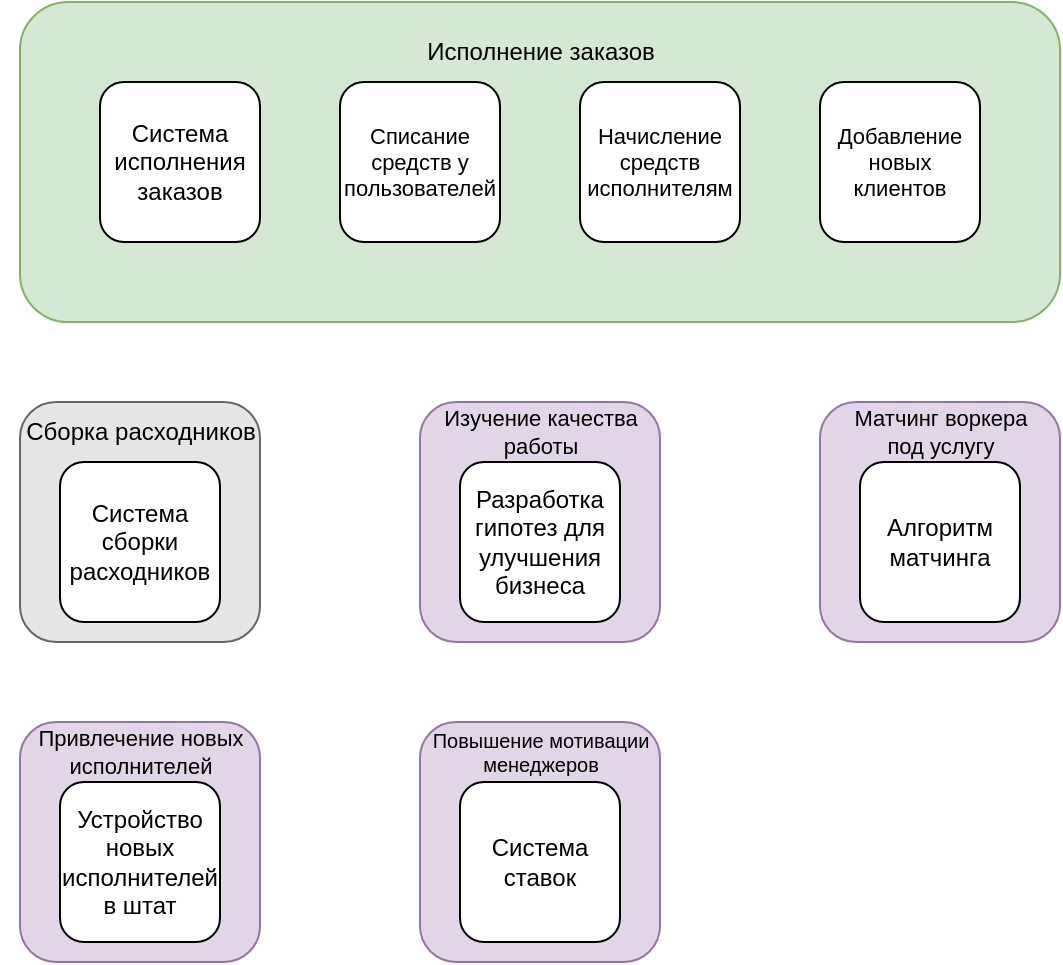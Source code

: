 <mxfile version="26.0.4">
  <diagram name="Page-1" id="cBATo5Cm4NL-kuj8FKrh">
    <mxGraphModel dx="1434" dy="844" grid="1" gridSize="10" guides="1" tooltips="1" connect="1" arrows="1" fold="1" page="1" pageScale="1" pageWidth="1169" pageHeight="827" math="0" shadow="0">
      <root>
        <mxCell id="0" />
        <mxCell id="1" parent="0" />
        <mxCell id="KOd4zk1bxHOUvbGizJSH-9" value="" style="rounded=1;whiteSpace=wrap;html=1;fillColor=#d5e8d4;strokeColor=#82b366;" vertex="1" parent="1">
          <mxGeometry x="220" y="80" width="520" height="160" as="geometry" />
        </mxCell>
        <mxCell id="KOd4zk1bxHOUvbGizJSH-2" value="Система исполнения заказов" style="whiteSpace=wrap;html=1;aspect=fixed;rounded=1;strokeColor=default;align=center;verticalAlign=middle;fontFamily=Helvetica;fontSize=12;fontColor=default;fillColor=default;" vertex="1" parent="1">
          <mxGeometry x="260" y="120" width="80" height="80" as="geometry" />
        </mxCell>
        <mxCell id="KOd4zk1bxHOUvbGizJSH-4" value="Списание средств у пользователей" style="whiteSpace=wrap;html=1;aspect=fixed;rounded=1;strokeColor=default;align=center;verticalAlign=middle;fontFamily=Helvetica;fontSize=11;fontColor=default;fillColor=default;" vertex="1" parent="1">
          <mxGeometry x="380" y="120" width="80" height="80" as="geometry" />
        </mxCell>
        <mxCell id="KOd4zk1bxHOUvbGizJSH-8" value="Начисление средств исполнителям" style="whiteSpace=wrap;html=1;aspect=fixed;rounded=1;strokeColor=default;align=center;verticalAlign=middle;fontFamily=Helvetica;fontSize=11;fontColor=default;fillColor=default;" vertex="1" parent="1">
          <mxGeometry x="500" y="120" width="80" height="80" as="geometry" />
        </mxCell>
        <mxCell id="KOd4zk1bxHOUvbGizJSH-10" value="Исполнение заказов" style="text;html=1;align=center;verticalAlign=middle;resizable=0;points=[];autosize=1;strokeColor=none;fillColor=none;" vertex="1" parent="1">
          <mxGeometry x="410" y="90" width="140" height="30" as="geometry" />
        </mxCell>
        <mxCell id="KOd4zk1bxHOUvbGizJSH-11" value="" style="rounded=1;whiteSpace=wrap;html=1;fillColor=#E6E6E6;strokeColor=#666666;fontColor=#333333;" vertex="1" parent="1">
          <mxGeometry x="220" y="280" width="120" height="120" as="geometry" />
        </mxCell>
        <mxCell id="KOd4zk1bxHOUvbGizJSH-3" value="Система сборки расходников" style="whiteSpace=wrap;html=1;aspect=fixed;rounded=1;strokeColor=default;align=center;verticalAlign=middle;fontFamily=Helvetica;fontSize=12;fontColor=default;fillColor=default;" vertex="1" parent="1">
          <mxGeometry x="240" y="310" width="80" height="80" as="geometry" />
        </mxCell>
        <mxCell id="KOd4zk1bxHOUvbGizJSH-12" value="Сборка расходников" style="text;html=1;align=center;verticalAlign=middle;resizable=0;points=[];autosize=1;strokeColor=none;fillColor=none;" vertex="1" parent="1">
          <mxGeometry x="210" y="280" width="140" height="30" as="geometry" />
        </mxCell>
        <mxCell id="KOd4zk1bxHOUvbGizJSH-13" value="" style="rounded=1;whiteSpace=wrap;html=1;fillColor=#e1d5e7;strokeColor=#9673a6;" vertex="1" parent="1">
          <mxGeometry x="420" y="280" width="120" height="120" as="geometry" />
        </mxCell>
        <mxCell id="KOd4zk1bxHOUvbGizJSH-14" value="Изучение качества&lt;div&gt;работы&lt;/div&gt;" style="text;html=1;align=center;verticalAlign=middle;resizable=0;points=[];autosize=1;strokeColor=none;fillColor=none;fontSize=11;" vertex="1" parent="1">
          <mxGeometry x="420" y="275" width="120" height="40" as="geometry" />
        </mxCell>
        <mxCell id="KOd4zk1bxHOUvbGizJSH-15" value="" style="rounded=1;whiteSpace=wrap;html=1;fillColor=#e1d5e7;strokeColor=#9673a6;" vertex="1" parent="1">
          <mxGeometry x="620" y="280" width="120" height="120" as="geometry" />
        </mxCell>
        <mxCell id="KOd4zk1bxHOUvbGizJSH-16" value="Матчинг воркера&lt;div&gt;под услугу&lt;/div&gt;" style="text;html=1;align=center;verticalAlign=middle;resizable=0;points=[];autosize=1;strokeColor=none;fillColor=none;fontSize=11;" vertex="1" parent="1">
          <mxGeometry x="625" y="275" width="110" height="40" as="geometry" />
        </mxCell>
        <mxCell id="KOd4zk1bxHOUvbGizJSH-17" value="" style="rounded=1;whiteSpace=wrap;html=1;fillColor=#e1d5e7;strokeColor=#9673a6;" vertex="1" parent="1">
          <mxGeometry x="220" y="440" width="120" height="120" as="geometry" />
        </mxCell>
        <mxCell id="KOd4zk1bxHOUvbGizJSH-18" value="Привлечение новых&lt;div&gt;исполнителей&lt;/div&gt;" style="text;html=1;align=center;verticalAlign=middle;resizable=0;points=[];autosize=1;strokeColor=none;fillColor=none;fontSize=11;" vertex="1" parent="1">
          <mxGeometry x="215" y="435" width="130" height="40" as="geometry" />
        </mxCell>
        <mxCell id="KOd4zk1bxHOUvbGizJSH-19" value="" style="rounded=1;whiteSpace=wrap;html=1;fillColor=#e1d5e7;strokeColor=#9673a6;" vertex="1" parent="1">
          <mxGeometry x="420" y="440" width="120" height="120" as="geometry" />
        </mxCell>
        <mxCell id="KOd4zk1bxHOUvbGizJSH-20" value="Повышение мотивации&lt;div&gt;менеджеров&lt;/div&gt;" style="text;html=1;align=center;verticalAlign=middle;resizable=0;points=[];autosize=1;strokeColor=none;fillColor=none;fontSize=10;" vertex="1" parent="1">
          <mxGeometry x="415" y="435" width="130" height="40" as="geometry" />
        </mxCell>
        <mxCell id="KOd4zk1bxHOUvbGizJSH-5" value="Р&lt;span style=&quot;background-color: transparent; color: light-dark(rgb(0, 0, 0), rgb(255, 255, 255));&quot;&gt;азработка гипотез для улучшения бизнеса&lt;/span&gt;" style="whiteSpace=wrap;html=1;aspect=fixed;rounded=1;strokeColor=default;align=center;verticalAlign=middle;fontFamily=Helvetica;fontSize=12;fontColor=default;fillColor=default;" vertex="1" parent="1">
          <mxGeometry x="440" y="310" width="80" height="80" as="geometry" />
        </mxCell>
        <mxCell id="KOd4zk1bxHOUvbGizJSH-21" value="Алгоритм матчинга" style="whiteSpace=wrap;html=1;aspect=fixed;rounded=1;strokeColor=default;align=center;verticalAlign=middle;fontFamily=Helvetica;fontSize=12;fontColor=default;fillColor=default;" vertex="1" parent="1">
          <mxGeometry x="640" y="310" width="80" height="80" as="geometry" />
        </mxCell>
        <mxCell id="KOd4zk1bxHOUvbGizJSH-1" value="Устройство новых исполнителей в штат" style="whiteSpace=wrap;html=1;aspect=fixed;rounded=1;" vertex="1" parent="1">
          <mxGeometry x="240" y="470" width="80" height="80" as="geometry" />
        </mxCell>
        <mxCell id="KOd4zk1bxHOUvbGizJSH-7" value="Система ставок" style="whiteSpace=wrap;html=1;aspect=fixed;rounded=1;" vertex="1" parent="1">
          <mxGeometry x="440" y="470" width="80" height="80" as="geometry" />
        </mxCell>
        <mxCell id="KOd4zk1bxHOUvbGizJSH-22" value="Добавление новых клиентов" style="whiteSpace=wrap;html=1;aspect=fixed;rounded=1;strokeColor=default;align=center;verticalAlign=middle;fontFamily=Helvetica;fontSize=11;fontColor=default;fillColor=default;" vertex="1" parent="1">
          <mxGeometry x="620" y="120" width="80" height="80" as="geometry" />
        </mxCell>
      </root>
    </mxGraphModel>
  </diagram>
</mxfile>
